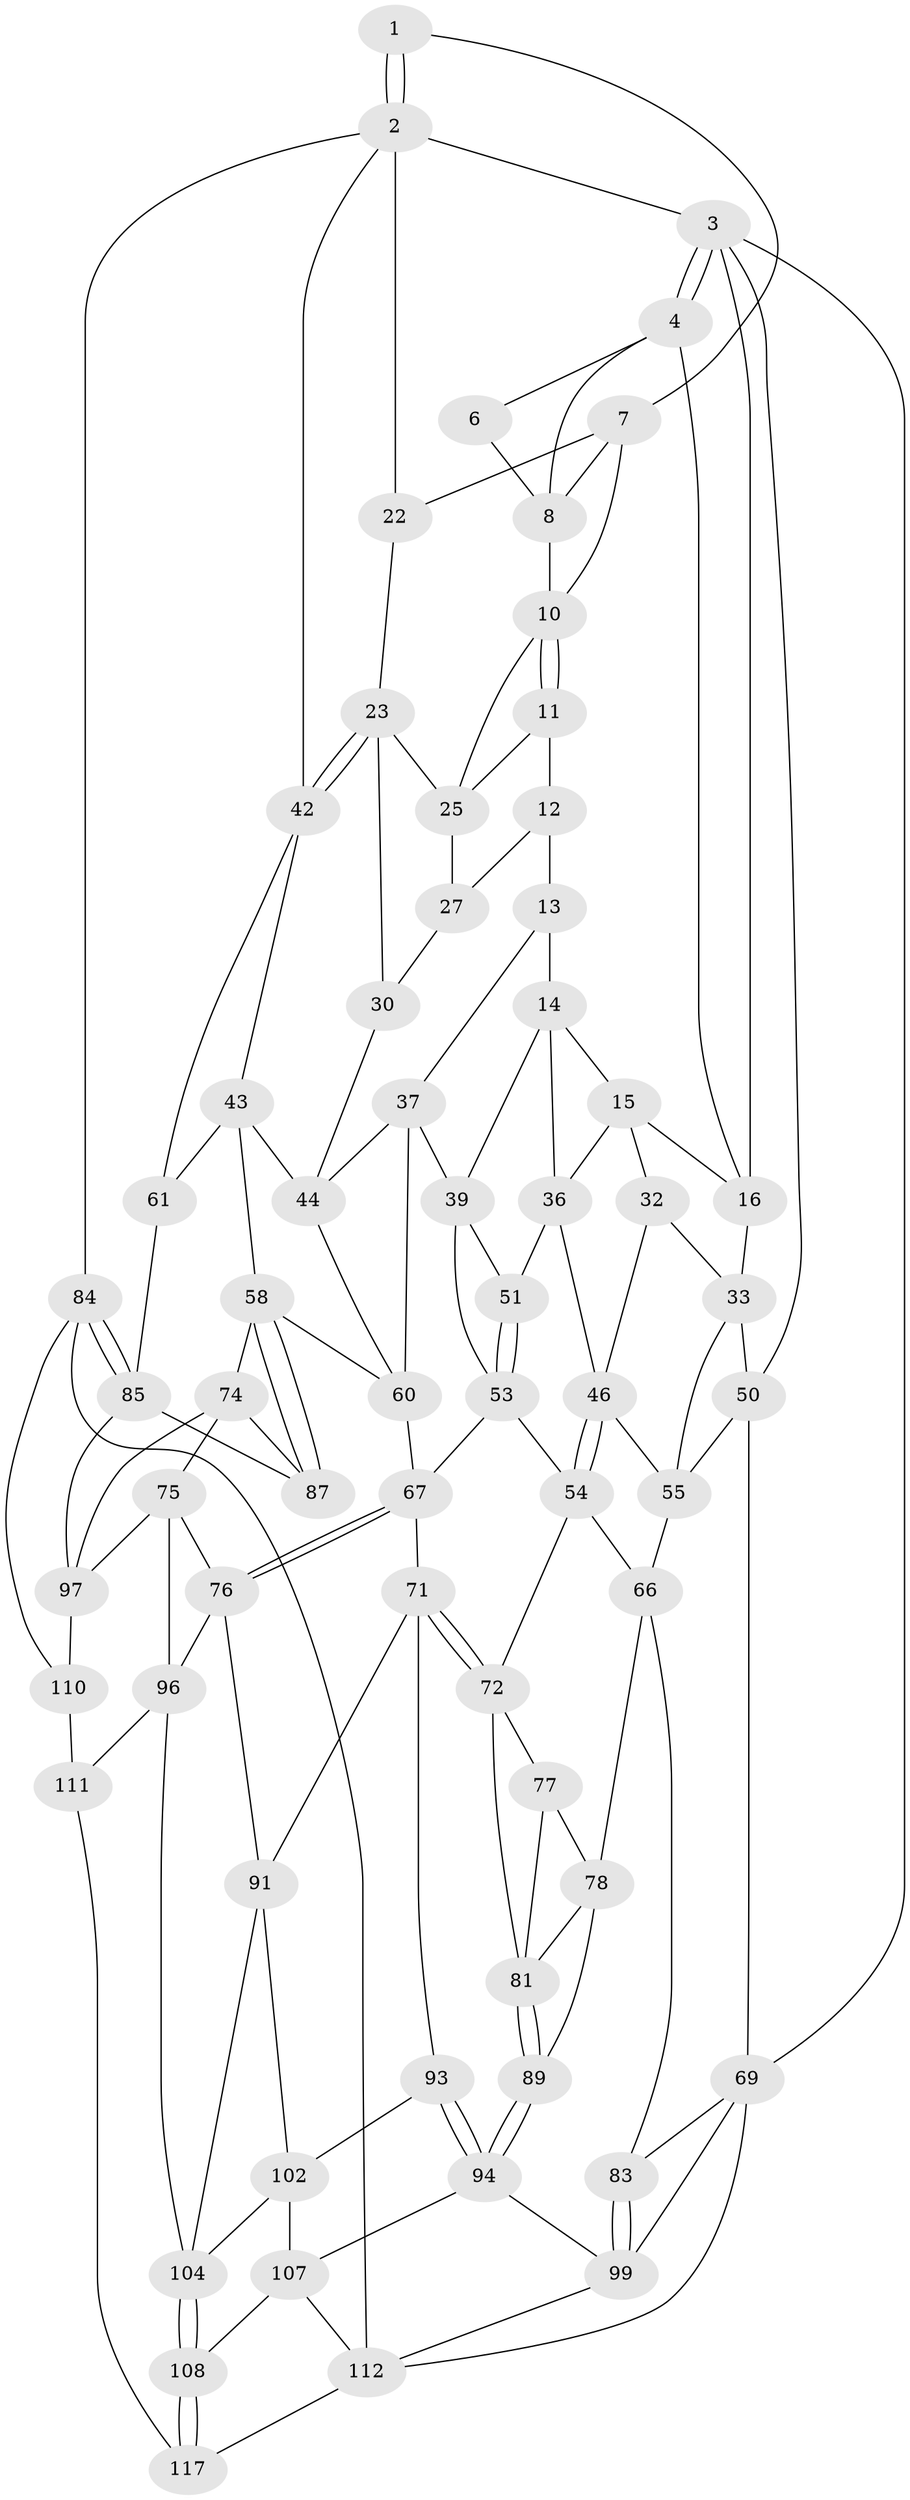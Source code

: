 // original degree distribution, {3: 0.017094017094017096, 6: 0.21367521367521367, 4: 0.23931623931623933, 5: 0.5299145299145299}
// Generated by graph-tools (version 1.1) at 2025/42/03/06/25 10:42:29]
// undirected, 66 vertices, 139 edges
graph export_dot {
graph [start="1"]
  node [color=gray90,style=filled];
  1 [pos="+0.9826840041569033+0"];
  2 [pos="+1+0",super="+21"];
  3 [pos="+0+0",super="+18"];
  4 [pos="+0.3602621051310559+0",super="+5"];
  6 [pos="+0.6773704503006425+0"];
  7 [pos="+0.879369225830344+0.05411802926273613",super="+19"];
  8 [pos="+0.7752802497987139+0.02782326170358432",super="+9"];
  10 [pos="+0.6647212031532069+0.09339265691220087",super="+20"];
  11 [pos="+0.6642110444068554+0.09799896202330474"];
  12 [pos="+0.6546690622387347+0.12046172348219746",super="+29"];
  13 [pos="+0.5548658898413423+0.1888320579923997",super="+34"];
  14 [pos="+0.5511886117391929+0.18884200713080296",super="+35"];
  15 [pos="+0.43633015161230765+0.1444798144754601",super="+31"];
  16 [pos="+0.3608268045911702+0",super="+17"];
  22 [pos="+1+0.10635896652551621"];
  23 [pos="+0.9181048644487833+0.21271627582839508",super="+24"];
  25 [pos="+0.8660868683519694+0.14151156593716077",super="+26"];
  27 [pos="+0.765285223447068+0.19984195841338206",super="+28"];
  30 [pos="+0.8313182301980251+0.24733725247641344",super="+41"];
  32 [pos="+0.29418574459875274+0.25573558801570334"];
  33 [pos="+0.22370288757208948+0.2141557497141678",super="+49"];
  36 [pos="+0.43449108979445644+0.23849941507429734",super="+45"];
  37 [pos="+0.6436792708191229+0.3380730197673585",super="+38"];
  39 [pos="+0.5673741362042851+0.4066129839396694",super="+40"];
  42 [pos="+0.9682024299766253+0.26928632903444005",super="+48"];
  43 [pos="+0.8982325926600913+0.34989841777055886",super="+57"];
  44 [pos="+0.815753158070851+0.3393885639421126",super="+52"];
  46 [pos="+0.3253011139717158+0.3879951016931103",super="+47"];
  50 [pos="+0+0.2031028476185418",super="+64"];
  51 [pos="+0.44457370271229496+0.31801299529049004"];
  53 [pos="+0.37802690388327675+0.41418466256649156",super="+56"];
  54 [pos="+0.34411092312246777+0.41221475218116127",super="+65"];
  55 [pos="+0.17137125737093375+0.3962502569104779",super="+63"];
  58 [pos="+0.8652328310528979+0.5247400821115961",super="+59"];
  60 [pos="+0.7869059500115592+0.4573608545600264",super="+62"];
  61 [pos="+1+0.4172234736075577"];
  66 [pos="+0.18779979044009124+0.5303046679756437",super="+80"];
  67 [pos="+0.6811683249211036+0.583232967186738",super="+68"];
  69 [pos="+0+0.6822768603152655",super="+70"];
  71 [pos="+0.5132570486350926+0.5884651663160069",super="+92"];
  72 [pos="+0.45768370094619204+0.5908540160952951",super="+73"];
  74 [pos="+0.7991017596357421+0.6132381248181094",super="+88"];
  75 [pos="+0.7593703951243694+0.6320255164594459",super="+95"];
  76 [pos="+0.7458695380631262+0.6325970902016845",super="+90"];
  77 [pos="+0.33304730542817657+0.5316211662351078"];
  78 [pos="+0.2772608640107511+0.5887945315961253",super="+79"];
  81 [pos="+0.37730609839457757+0.6400931220733856",super="+82"];
  83 [pos="+0.13786714635095007+0.6735086645832957"];
  84 [pos="+1+1"];
  85 [pos="+1+0.9094429495625054",super="+86"];
  87 [pos="+1+0.6413645792219094"];
  89 [pos="+0.3530524827674195+0.6956703748374765"];
  91 [pos="+0.6376594954607316+0.73297596667097",super="+101"];
  93 [pos="+0.46410882819979105+0.7480900374325443"];
  94 [pos="+0.3819965653770351+0.7753808875295136",super="+98"];
  96 [pos="+0.7542144010551843+0.8749833930619809",super="+103"];
  97 [pos="+0.8974132008018748+0.8356178665729626",super="+100"];
  99 [pos="+0.28350234611370695+0.8982571018762143",super="+114"];
  102 [pos="+0.5020965120332828+0.7798222559171507",super="+106"];
  104 [pos="+0.6551797654088706+0.942305357144848",super="+105"];
  107 [pos="+0.48113505828235964+0.8977489681090914",super="+109"];
  108 [pos="+0.650801493257386+0.9594273050211666"];
  110 [pos="+0.9040670695773497+0.9582397148994667",super="+115"];
  111 [pos="+0.8130435144663438+0.9772459133123719",super="+116"];
  112 [pos="+0.49459217895959917+1",super="+113"];
  117 [pos="+0.6050568770305872+1"];
  1 -- 2;
  1 -- 2;
  1 -- 7;
  2 -- 3;
  2 -- 84;
  2 -- 42;
  2 -- 22;
  3 -- 4;
  3 -- 4;
  3 -- 50;
  3 -- 16;
  3 -- 69;
  4 -- 16;
  4 -- 6;
  4 -- 8;
  6 -- 8;
  7 -- 8;
  7 -- 22;
  7 -- 10;
  8 -- 10;
  10 -- 11;
  10 -- 11;
  10 -- 25;
  11 -- 12;
  11 -- 25;
  12 -- 13 [weight=2];
  12 -- 27;
  13 -- 14;
  13 -- 37;
  14 -- 15;
  14 -- 36;
  14 -- 39;
  15 -- 16;
  15 -- 32;
  15 -- 36;
  16 -- 33;
  22 -- 23;
  23 -- 42;
  23 -- 42;
  23 -- 25;
  23 -- 30;
  25 -- 27;
  27 -- 30 [weight=2];
  30 -- 44;
  32 -- 33;
  32 -- 46;
  33 -- 50;
  33 -- 55;
  36 -- 51;
  36 -- 46;
  37 -- 44;
  37 -- 39;
  37 -- 60;
  39 -- 51;
  39 -- 53;
  42 -- 43;
  42 -- 61;
  43 -- 44;
  43 -- 58;
  43 -- 61;
  44 -- 60;
  46 -- 54;
  46 -- 54;
  46 -- 55;
  50 -- 69;
  50 -- 55;
  51 -- 53;
  51 -- 53;
  53 -- 54;
  53 -- 67;
  54 -- 72;
  54 -- 66;
  55 -- 66;
  58 -- 87;
  58 -- 87;
  58 -- 60;
  58 -- 74;
  60 -- 67;
  61 -- 85;
  66 -- 83;
  66 -- 78;
  67 -- 76;
  67 -- 76;
  67 -- 71;
  69 -- 83;
  69 -- 112;
  69 -- 99;
  71 -- 72;
  71 -- 72;
  71 -- 91;
  71 -- 93;
  72 -- 81;
  72 -- 77;
  74 -- 75;
  74 -- 97;
  74 -- 87;
  75 -- 76;
  75 -- 96;
  75 -- 97;
  76 -- 96;
  76 -- 91;
  77 -- 78;
  77 -- 81;
  78 -- 81;
  78 -- 89;
  81 -- 89;
  81 -- 89;
  83 -- 99;
  83 -- 99;
  84 -- 85;
  84 -- 85;
  84 -- 112;
  84 -- 110;
  85 -- 87;
  85 -- 97;
  89 -- 94;
  89 -- 94;
  91 -- 104;
  91 -- 102;
  93 -- 94;
  93 -- 94;
  93 -- 102;
  94 -- 99;
  94 -- 107;
  96 -- 104;
  96 -- 111;
  97 -- 110;
  99 -- 112;
  102 -- 107;
  102 -- 104;
  104 -- 108;
  104 -- 108;
  107 -- 112;
  107 -- 108;
  108 -- 117;
  108 -- 117;
  110 -- 111 [weight=2];
  111 -- 117;
  112 -- 117;
}
